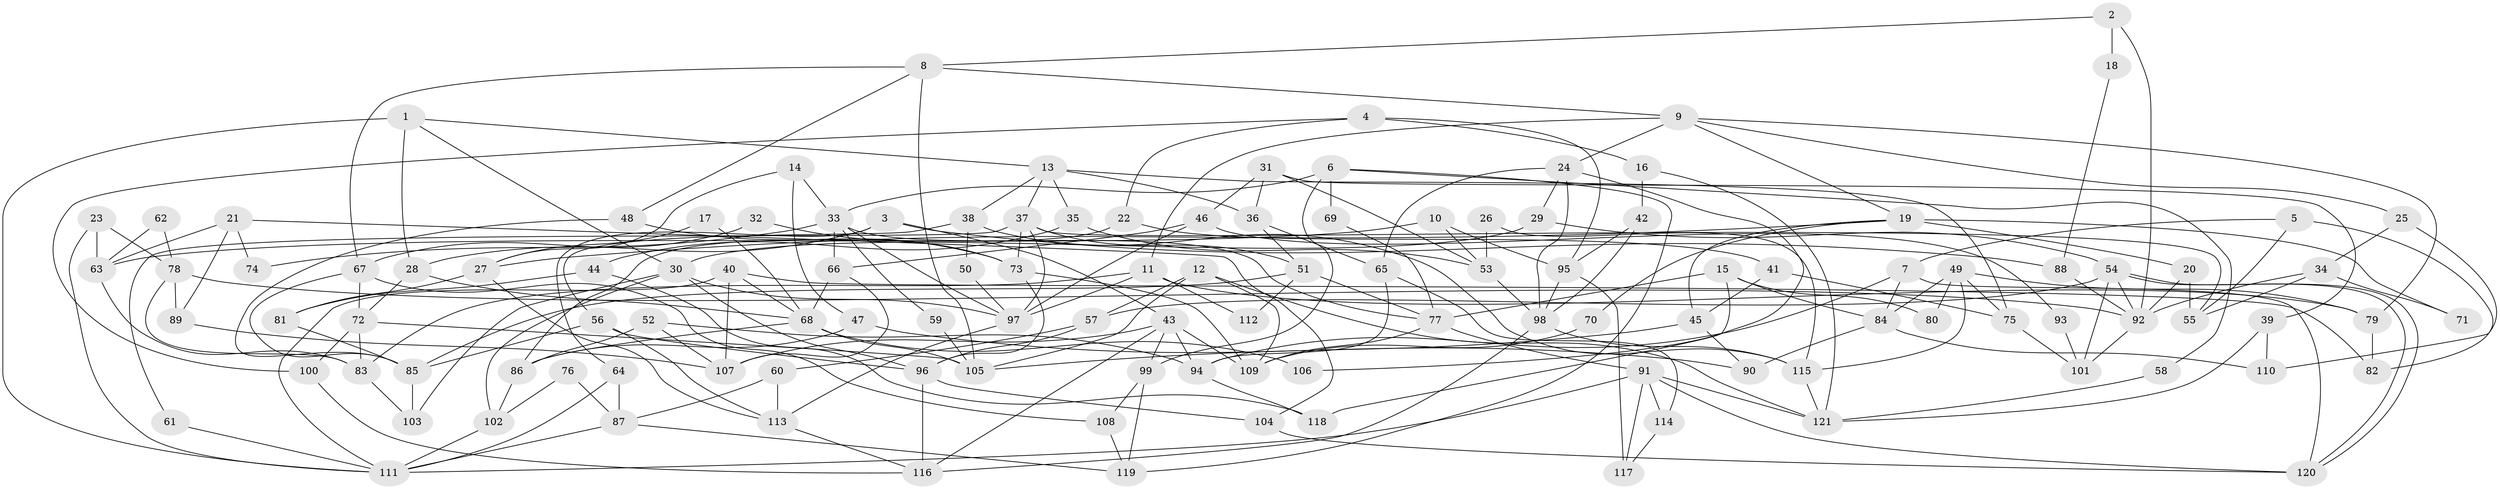 // Generated by graph-tools (version 1.1) at 2025/26/03/09/25 03:26:15]
// undirected, 121 vertices, 242 edges
graph export_dot {
graph [start="1"]
  node [color=gray90,style=filled];
  1;
  2;
  3;
  4;
  5;
  6;
  7;
  8;
  9;
  10;
  11;
  12;
  13;
  14;
  15;
  16;
  17;
  18;
  19;
  20;
  21;
  22;
  23;
  24;
  25;
  26;
  27;
  28;
  29;
  30;
  31;
  32;
  33;
  34;
  35;
  36;
  37;
  38;
  39;
  40;
  41;
  42;
  43;
  44;
  45;
  46;
  47;
  48;
  49;
  50;
  51;
  52;
  53;
  54;
  55;
  56;
  57;
  58;
  59;
  60;
  61;
  62;
  63;
  64;
  65;
  66;
  67;
  68;
  69;
  70;
  71;
  72;
  73;
  74;
  75;
  76;
  77;
  78;
  79;
  80;
  81;
  82;
  83;
  84;
  85;
  86;
  87;
  88;
  89;
  90;
  91;
  92;
  93;
  94;
  95;
  96;
  97;
  98;
  99;
  100;
  101;
  102;
  103;
  104;
  105;
  106;
  107;
  108;
  109;
  110;
  111;
  112;
  113;
  114;
  115;
  116;
  117;
  118;
  119;
  120;
  121;
  1 -- 111;
  1 -- 13;
  1 -- 28;
  1 -- 30;
  2 -- 8;
  2 -- 92;
  2 -- 18;
  3 -- 43;
  3 -- 28;
  3 -- 64;
  3 -- 88;
  4 -- 95;
  4 -- 100;
  4 -- 16;
  4 -- 22;
  5 -- 55;
  5 -- 82;
  5 -- 7;
  6 -- 99;
  6 -- 33;
  6 -- 58;
  6 -- 69;
  6 -- 119;
  7 -- 120;
  7 -- 84;
  7 -- 94;
  8 -- 105;
  8 -- 48;
  8 -- 9;
  8 -- 67;
  9 -- 19;
  9 -- 11;
  9 -- 24;
  9 -- 25;
  9 -- 79;
  10 -- 63;
  10 -- 53;
  10 -- 95;
  11 -- 83;
  11 -- 79;
  11 -- 97;
  11 -- 112;
  12 -- 57;
  12 -- 121;
  12 -- 105;
  12 -- 109;
  13 -- 38;
  13 -- 37;
  13 -- 35;
  13 -- 36;
  13 -- 75;
  14 -- 33;
  14 -- 27;
  14 -- 47;
  15 -- 84;
  15 -- 77;
  15 -- 80;
  15 -- 118;
  16 -- 42;
  16 -- 121;
  17 -- 27;
  17 -- 68;
  18 -- 88;
  19 -- 45;
  19 -- 20;
  19 -- 27;
  19 -- 70;
  19 -- 71;
  20 -- 55;
  20 -- 92;
  21 -- 63;
  21 -- 104;
  21 -- 74;
  21 -- 89;
  22 -- 86;
  22 -- 41;
  23 -- 111;
  23 -- 78;
  23 -- 63;
  24 -- 29;
  24 -- 65;
  24 -- 98;
  24 -- 106;
  25 -- 110;
  25 -- 34;
  26 -- 53;
  26 -- 115;
  27 -- 113;
  27 -- 81;
  28 -- 72;
  28 -- 68;
  29 -- 54;
  29 -- 30;
  30 -- 97;
  30 -- 96;
  30 -- 102;
  30 -- 103;
  31 -- 53;
  31 -- 36;
  31 -- 39;
  31 -- 46;
  32 -- 67;
  32 -- 73;
  33 -- 97;
  33 -- 66;
  33 -- 59;
  33 -- 74;
  33 -- 77;
  34 -- 92;
  34 -- 55;
  34 -- 71;
  35 -- 44;
  35 -- 53;
  36 -- 65;
  36 -- 51;
  37 -- 51;
  37 -- 73;
  37 -- 55;
  37 -- 61;
  37 -- 97;
  38 -- 56;
  38 -- 115;
  38 -- 50;
  39 -- 121;
  39 -- 110;
  40 -- 68;
  40 -- 111;
  40 -- 82;
  40 -- 107;
  41 -- 75;
  41 -- 45;
  42 -- 95;
  42 -- 98;
  43 -- 94;
  43 -- 109;
  43 -- 99;
  43 -- 107;
  43 -- 116;
  44 -- 81;
  44 -- 118;
  45 -- 105;
  45 -- 90;
  46 -- 97;
  46 -- 66;
  46 -- 93;
  47 -- 90;
  47 -- 86;
  48 -- 73;
  48 -- 85;
  49 -- 79;
  49 -- 75;
  49 -- 80;
  49 -- 84;
  49 -- 115;
  50 -- 97;
  51 -- 85;
  51 -- 77;
  51 -- 112;
  52 -- 86;
  52 -- 107;
  52 -- 94;
  53 -- 98;
  54 -- 57;
  54 -- 120;
  54 -- 120;
  54 -- 92;
  54 -- 101;
  56 -- 113;
  56 -- 96;
  56 -- 85;
  57 -- 60;
  57 -- 96;
  58 -- 121;
  59 -- 105;
  60 -- 113;
  60 -- 87;
  61 -- 111;
  62 -- 78;
  62 -- 63;
  63 -- 83;
  64 -- 111;
  64 -- 87;
  65 -- 94;
  65 -- 114;
  66 -- 107;
  66 -- 68;
  67 -- 108;
  67 -- 72;
  67 -- 85;
  68 -- 86;
  68 -- 105;
  68 -- 106;
  69 -- 77;
  70 -- 109;
  72 -- 105;
  72 -- 83;
  72 -- 100;
  73 -- 96;
  73 -- 109;
  75 -- 101;
  76 -- 102;
  76 -- 87;
  77 -- 91;
  77 -- 109;
  78 -- 83;
  78 -- 89;
  78 -- 92;
  79 -- 82;
  81 -- 85;
  83 -- 103;
  84 -- 90;
  84 -- 110;
  85 -- 103;
  86 -- 102;
  87 -- 111;
  87 -- 119;
  88 -- 92;
  89 -- 107;
  91 -- 121;
  91 -- 111;
  91 -- 114;
  91 -- 117;
  91 -- 120;
  92 -- 101;
  93 -- 101;
  94 -- 118;
  95 -- 117;
  95 -- 98;
  96 -- 116;
  96 -- 104;
  97 -- 113;
  98 -- 115;
  98 -- 116;
  99 -- 119;
  99 -- 108;
  100 -- 116;
  102 -- 111;
  104 -- 120;
  108 -- 119;
  113 -- 116;
  114 -- 117;
  115 -- 121;
}
